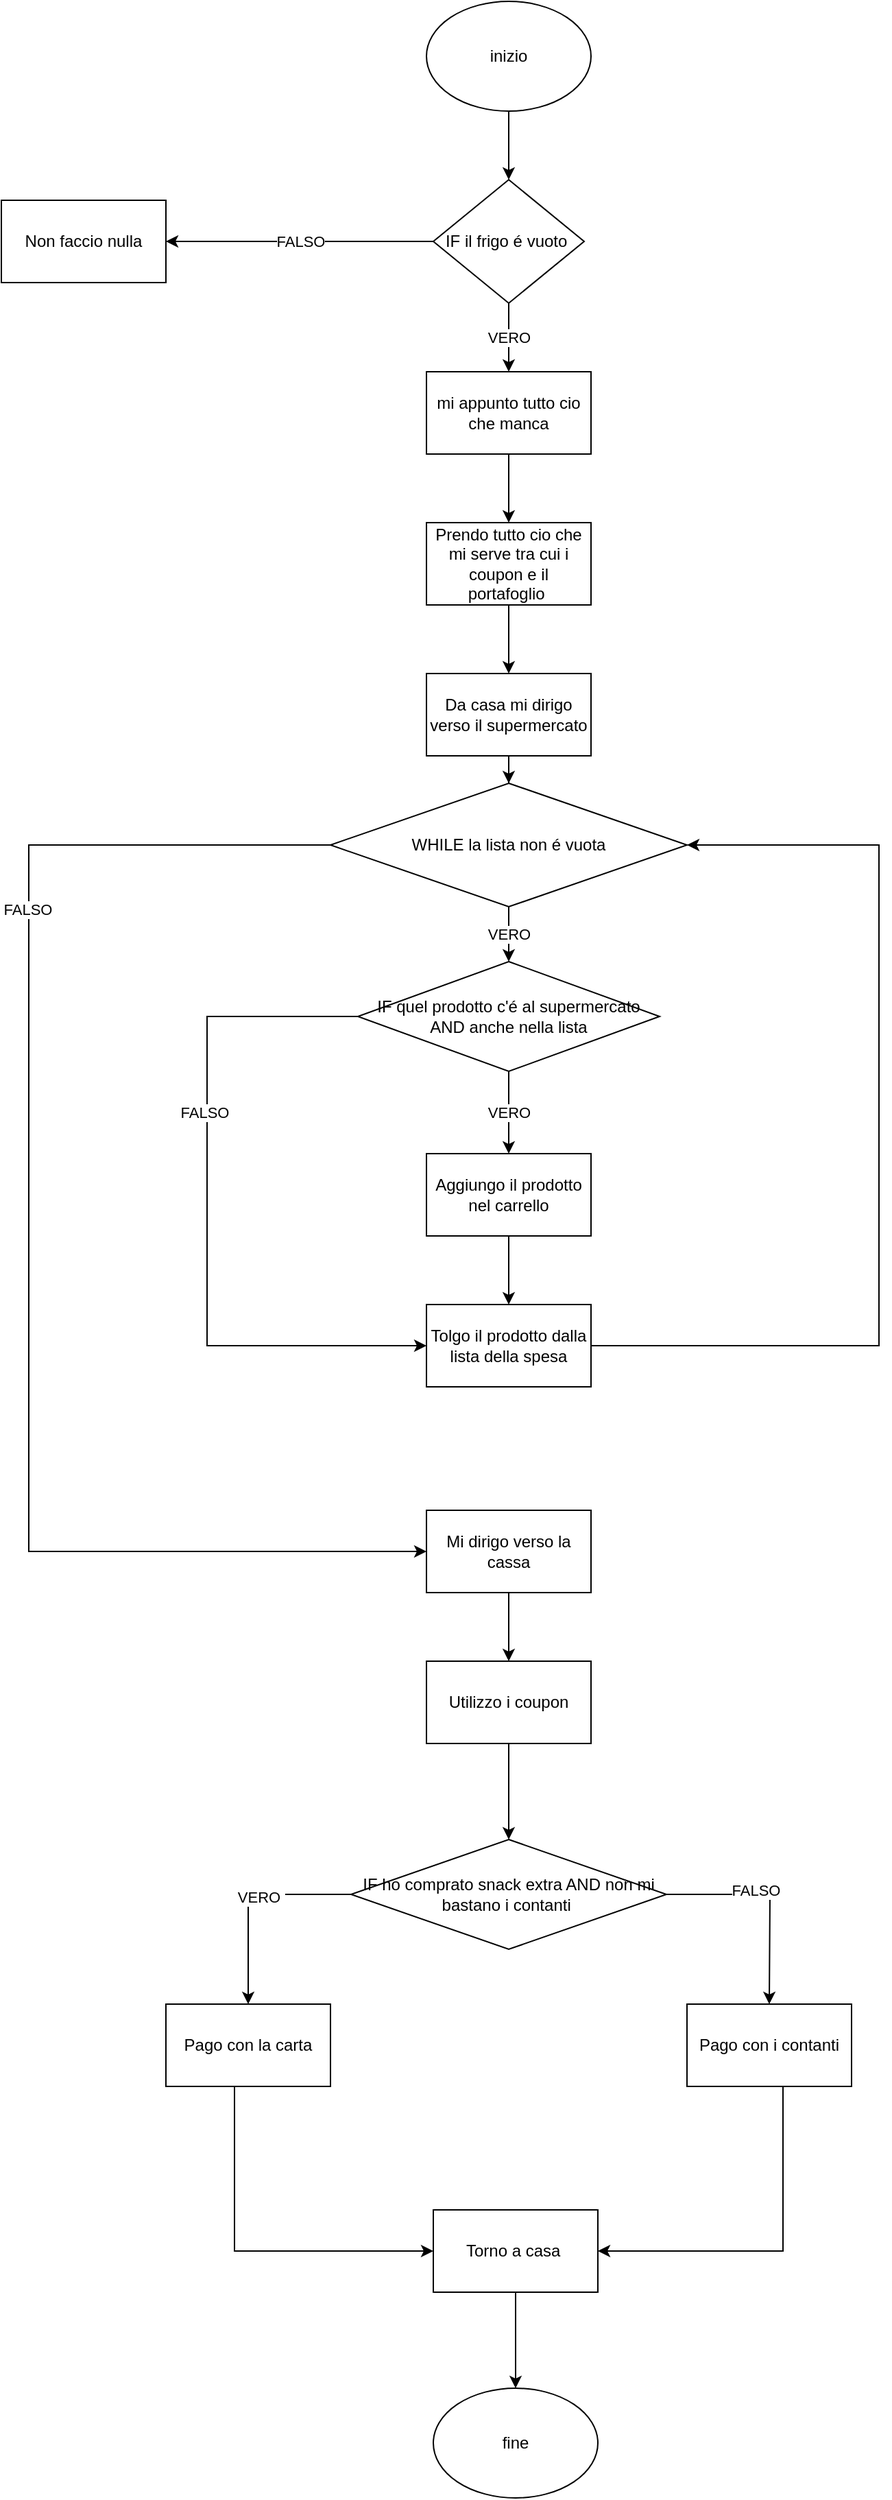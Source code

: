 <mxfile version="20.8.3" type="device"><diagram id="5ijS6WOHCzZmWxSZOlbF" name="Pagina-1"><mxGraphModel dx="1050" dy="573" grid="1" gridSize="10" guides="1" tooltips="1" connect="1" arrows="1" fold="1" page="1" pageScale="1" pageWidth="827" pageHeight="1169" math="0" shadow="0"><root><mxCell id="0"/><mxCell id="1" parent="0"/><mxCell id="QjwoRHl_5yKPBsQZ3vfO-10" style="edgeStyle=orthogonalEdgeStyle;rounded=0;orthogonalLoop=1;jettySize=auto;html=1;entryX=0.5;entryY=0;entryDx=0;entryDy=0;" edge="1" parent="1" source="QjwoRHl_5yKPBsQZ3vfO-1" target="QjwoRHl_5yKPBsQZ3vfO-2"><mxGeometry relative="1" as="geometry"/></mxCell><mxCell id="QjwoRHl_5yKPBsQZ3vfO-1" value="inizio" style="ellipse;whiteSpace=wrap;html=1;" vertex="1" parent="1"><mxGeometry x="340" y="40" width="120" height="80" as="geometry"/></mxCell><mxCell id="QjwoRHl_5yKPBsQZ3vfO-11" value="VERO" style="edgeStyle=orthogonalEdgeStyle;rounded=0;orthogonalLoop=1;jettySize=auto;html=1;entryX=0.5;entryY=0;entryDx=0;entryDy=0;" edge="1" parent="1" source="QjwoRHl_5yKPBsQZ3vfO-2" target="QjwoRHl_5yKPBsQZ3vfO-4"><mxGeometry relative="1" as="geometry"/></mxCell><mxCell id="QjwoRHl_5yKPBsQZ3vfO-13" value="FALSO" style="edgeStyle=orthogonalEdgeStyle;rounded=0;orthogonalLoop=1;jettySize=auto;html=1;entryX=1;entryY=0.5;entryDx=0;entryDy=0;" edge="1" parent="1" source="QjwoRHl_5yKPBsQZ3vfO-2" target="QjwoRHl_5yKPBsQZ3vfO-12"><mxGeometry relative="1" as="geometry"/></mxCell><mxCell id="QjwoRHl_5yKPBsQZ3vfO-2" value="IF il frigo é vuoto&amp;nbsp;" style="rhombus;whiteSpace=wrap;html=1;" vertex="1" parent="1"><mxGeometry x="345" y="170" width="110" height="90" as="geometry"/></mxCell><mxCell id="QjwoRHl_5yKPBsQZ3vfO-17" style="edgeStyle=orthogonalEdgeStyle;rounded=0;orthogonalLoop=1;jettySize=auto;html=1;entryX=0.5;entryY=0;entryDx=0;entryDy=0;" edge="1" parent="1" source="QjwoRHl_5yKPBsQZ3vfO-4" target="QjwoRHl_5yKPBsQZ3vfO-16"><mxGeometry relative="1" as="geometry"/></mxCell><mxCell id="QjwoRHl_5yKPBsQZ3vfO-4" value="mi appunto tutto cio che manca" style="rounded=0;whiteSpace=wrap;html=1;" vertex="1" parent="1"><mxGeometry x="340" y="310" width="120" height="60" as="geometry"/></mxCell><mxCell id="QjwoRHl_5yKPBsQZ3vfO-5" value="fine" style="ellipse;whiteSpace=wrap;html=1;" vertex="1" parent="1"><mxGeometry x="345" y="1780" width="120" height="80" as="geometry"/></mxCell><mxCell id="QjwoRHl_5yKPBsQZ3vfO-12" value="Non faccio nulla" style="rounded=0;whiteSpace=wrap;html=1;" vertex="1" parent="1"><mxGeometry x="30" y="185" width="120" height="60" as="geometry"/></mxCell><mxCell id="QjwoRHl_5yKPBsQZ3vfO-21" style="edgeStyle=orthogonalEdgeStyle;rounded=0;orthogonalLoop=1;jettySize=auto;html=1;entryX=0.5;entryY=0;entryDx=0;entryDy=0;" edge="1" parent="1" source="QjwoRHl_5yKPBsQZ3vfO-14" target="QjwoRHl_5yKPBsQZ3vfO-20"><mxGeometry relative="1" as="geometry"/></mxCell><mxCell id="QjwoRHl_5yKPBsQZ3vfO-14" value="Da casa mi dirigo verso il supermercato" style="rounded=0;whiteSpace=wrap;html=1;" vertex="1" parent="1"><mxGeometry x="340" y="530" width="120" height="60" as="geometry"/></mxCell><mxCell id="QjwoRHl_5yKPBsQZ3vfO-18" style="edgeStyle=orthogonalEdgeStyle;rounded=0;orthogonalLoop=1;jettySize=auto;html=1;entryX=0.5;entryY=0;entryDx=0;entryDy=0;" edge="1" parent="1" source="QjwoRHl_5yKPBsQZ3vfO-16" target="QjwoRHl_5yKPBsQZ3vfO-14"><mxGeometry relative="1" as="geometry"/></mxCell><mxCell id="QjwoRHl_5yKPBsQZ3vfO-16" value="Prendo tutto cio che mi serve tra cui i coupon e il portafoglio&amp;nbsp;" style="rounded=0;whiteSpace=wrap;html=1;" vertex="1" parent="1"><mxGeometry x="340" y="420" width="120" height="60" as="geometry"/></mxCell><mxCell id="QjwoRHl_5yKPBsQZ3vfO-26" style="edgeStyle=orthogonalEdgeStyle;rounded=0;orthogonalLoop=1;jettySize=auto;html=1;entryX=0.5;entryY=0;entryDx=0;entryDy=0;" edge="1" parent="1" source="QjwoRHl_5yKPBsQZ3vfO-19" target="QjwoRHl_5yKPBsQZ3vfO-25"><mxGeometry relative="1" as="geometry"/></mxCell><mxCell id="QjwoRHl_5yKPBsQZ3vfO-19" value="Aggiungo il prodotto nel carrello" style="rounded=0;whiteSpace=wrap;html=1;" vertex="1" parent="1"><mxGeometry x="340" y="880" width="120" height="60" as="geometry"/></mxCell><mxCell id="QjwoRHl_5yKPBsQZ3vfO-23" value="VERO" style="edgeStyle=orthogonalEdgeStyle;rounded=0;orthogonalLoop=1;jettySize=auto;html=1;" edge="1" parent="1" source="QjwoRHl_5yKPBsQZ3vfO-20" target="QjwoRHl_5yKPBsQZ3vfO-22"><mxGeometry relative="1" as="geometry"/></mxCell><mxCell id="QjwoRHl_5yKPBsQZ3vfO-31" style="edgeStyle=orthogonalEdgeStyle;rounded=0;orthogonalLoop=1;jettySize=auto;html=1;entryX=0;entryY=0.5;entryDx=0;entryDy=0;" edge="1" parent="1" source="QjwoRHl_5yKPBsQZ3vfO-20" target="QjwoRHl_5yKPBsQZ3vfO-30"><mxGeometry relative="1" as="geometry"><mxPoint x="60" y="1170" as="targetPoint"/><Array as="points"><mxPoint x="50" y="655"/><mxPoint x="50" y="1170"/></Array></mxGeometry></mxCell><mxCell id="QjwoRHl_5yKPBsQZ3vfO-32" value="FALSO" style="edgeLabel;html=1;align=center;verticalAlign=middle;resizable=0;points=[];" vertex="1" connectable="0" parent="QjwoRHl_5yKPBsQZ3vfO-31"><mxGeometry x="-0.479" y="-1" relative="1" as="geometry"><mxPoint as="offset"/></mxGeometry></mxCell><mxCell id="QjwoRHl_5yKPBsQZ3vfO-20" value="WHILE la lista non é vuota" style="rhombus;whiteSpace=wrap;html=1;" vertex="1" parent="1"><mxGeometry x="270" y="610" width="260" height="90" as="geometry"/></mxCell><mxCell id="QjwoRHl_5yKPBsQZ3vfO-24" value="VERO" style="edgeStyle=orthogonalEdgeStyle;rounded=0;orthogonalLoop=1;jettySize=auto;html=1;entryX=0.5;entryY=0;entryDx=0;entryDy=0;" edge="1" parent="1" source="QjwoRHl_5yKPBsQZ3vfO-22" target="QjwoRHl_5yKPBsQZ3vfO-19"><mxGeometry relative="1" as="geometry"/></mxCell><mxCell id="QjwoRHl_5yKPBsQZ3vfO-27" style="edgeStyle=orthogonalEdgeStyle;rounded=0;orthogonalLoop=1;jettySize=auto;html=1;entryX=0;entryY=0.5;entryDx=0;entryDy=0;" edge="1" parent="1" source="QjwoRHl_5yKPBsQZ3vfO-22" target="QjwoRHl_5yKPBsQZ3vfO-25"><mxGeometry relative="1" as="geometry"><mxPoint x="140" y="780" as="targetPoint"/><Array as="points"><mxPoint x="180" y="780"/><mxPoint x="180" y="1020"/></Array></mxGeometry></mxCell><mxCell id="QjwoRHl_5yKPBsQZ3vfO-28" value="FALSO" style="edgeLabel;html=1;align=center;verticalAlign=middle;resizable=0;points=[];" vertex="1" connectable="0" parent="QjwoRHl_5yKPBsQZ3vfO-27"><mxGeometry x="-0.294" y="-2" relative="1" as="geometry"><mxPoint as="offset"/></mxGeometry></mxCell><mxCell id="QjwoRHl_5yKPBsQZ3vfO-22" value="IF quel prodotto c'é al supermercato AND anche nella lista" style="rhombus;whiteSpace=wrap;html=1;" vertex="1" parent="1"><mxGeometry x="290" y="740" width="220" height="80" as="geometry"/></mxCell><mxCell id="QjwoRHl_5yKPBsQZ3vfO-29" style="edgeStyle=orthogonalEdgeStyle;rounded=0;orthogonalLoop=1;jettySize=auto;html=1;entryX=1;entryY=0.5;entryDx=0;entryDy=0;" edge="1" parent="1" source="QjwoRHl_5yKPBsQZ3vfO-25" target="QjwoRHl_5yKPBsQZ3vfO-20"><mxGeometry relative="1" as="geometry"><mxPoint x="660" y="640" as="targetPoint"/><Array as="points"><mxPoint x="670" y="1020"/><mxPoint x="670" y="655"/></Array></mxGeometry></mxCell><mxCell id="QjwoRHl_5yKPBsQZ3vfO-25" value="Tolgo il prodotto dalla lista della spesa" style="rounded=0;whiteSpace=wrap;html=1;" vertex="1" parent="1"><mxGeometry x="340" y="990" width="120" height="60" as="geometry"/></mxCell><mxCell id="QjwoRHl_5yKPBsQZ3vfO-36" style="edgeStyle=orthogonalEdgeStyle;rounded=0;orthogonalLoop=1;jettySize=auto;html=1;entryX=0.5;entryY=0;entryDx=0;entryDy=0;" edge="1" parent="1" source="QjwoRHl_5yKPBsQZ3vfO-30" target="QjwoRHl_5yKPBsQZ3vfO-35"><mxGeometry relative="1" as="geometry"/></mxCell><mxCell id="QjwoRHl_5yKPBsQZ3vfO-30" value="Mi dirigo verso la cassa" style="rounded=0;whiteSpace=wrap;html=1;" vertex="1" parent="1"><mxGeometry x="340" y="1140" width="120" height="60" as="geometry"/></mxCell><mxCell id="QjwoRHl_5yKPBsQZ3vfO-41" style="edgeStyle=orthogonalEdgeStyle;rounded=0;orthogonalLoop=1;jettySize=auto;html=1;" edge="1" parent="1" source="QjwoRHl_5yKPBsQZ3vfO-33"><mxGeometry relative="1" as="geometry"><mxPoint x="590" y="1500" as="targetPoint"/></mxGeometry></mxCell><mxCell id="QjwoRHl_5yKPBsQZ3vfO-50" value="FALSO" style="edgeLabel;html=1;align=center;verticalAlign=middle;resizable=0;points=[];" vertex="1" connectable="0" parent="QjwoRHl_5yKPBsQZ3vfO-41"><mxGeometry x="-0.172" y="3" relative="1" as="geometry"><mxPoint as="offset"/></mxGeometry></mxCell><mxCell id="QjwoRHl_5yKPBsQZ3vfO-42" style="edgeStyle=orthogonalEdgeStyle;rounded=0;orthogonalLoop=1;jettySize=auto;html=1;entryX=0.5;entryY=0;entryDx=0;entryDy=0;" edge="1" parent="1" source="QjwoRHl_5yKPBsQZ3vfO-33" target="QjwoRHl_5yKPBsQZ3vfO-40"><mxGeometry relative="1" as="geometry"><mxPoint x="210" y="1420" as="targetPoint"/><Array as="points"><mxPoint x="210" y="1420"/></Array></mxGeometry></mxCell><mxCell id="QjwoRHl_5yKPBsQZ3vfO-47" value="VERO&amp;nbsp;" style="edgeLabel;html=1;align=center;verticalAlign=middle;resizable=0;points=[];" vertex="1" connectable="0" parent="QjwoRHl_5yKPBsQZ3vfO-42"><mxGeometry x="-0.151" y="2" relative="1" as="geometry"><mxPoint as="offset"/></mxGeometry></mxCell><mxCell id="QjwoRHl_5yKPBsQZ3vfO-33" value="IF ho comprato snack extra AND non mi bastano i contanti&amp;nbsp;" style="rhombus;whiteSpace=wrap;html=1;" vertex="1" parent="1"><mxGeometry x="285" y="1380" width="230" height="80" as="geometry"/></mxCell><mxCell id="QjwoRHl_5yKPBsQZ3vfO-37" style="edgeStyle=orthogonalEdgeStyle;rounded=0;orthogonalLoop=1;jettySize=auto;html=1;entryX=0.5;entryY=0;entryDx=0;entryDy=0;" edge="1" parent="1" source="QjwoRHl_5yKPBsQZ3vfO-35" target="QjwoRHl_5yKPBsQZ3vfO-33"><mxGeometry relative="1" as="geometry"/></mxCell><mxCell id="QjwoRHl_5yKPBsQZ3vfO-35" value="Utilizzo i coupon" style="rounded=0;whiteSpace=wrap;html=1;" vertex="1" parent="1"><mxGeometry x="340" y="1250" width="120" height="60" as="geometry"/></mxCell><mxCell id="QjwoRHl_5yKPBsQZ3vfO-44" style="edgeStyle=orthogonalEdgeStyle;rounded=0;orthogonalLoop=1;jettySize=auto;html=1;" edge="1" parent="1" source="QjwoRHl_5yKPBsQZ3vfO-38" target="QjwoRHl_5yKPBsQZ3vfO-45"><mxGeometry relative="1" as="geometry"><mxPoint x="590" y="1680" as="targetPoint"/><Array as="points"><mxPoint x="600" y="1680"/></Array></mxGeometry></mxCell><mxCell id="QjwoRHl_5yKPBsQZ3vfO-38" value="Pago con i contanti" style="rounded=0;whiteSpace=wrap;html=1;" vertex="1" parent="1"><mxGeometry x="530" y="1500" width="120" height="60" as="geometry"/></mxCell><mxCell id="QjwoRHl_5yKPBsQZ3vfO-43" style="edgeStyle=orthogonalEdgeStyle;rounded=0;orthogonalLoop=1;jettySize=auto;html=1;entryX=0;entryY=0.5;entryDx=0;entryDy=0;" edge="1" parent="1" source="QjwoRHl_5yKPBsQZ3vfO-40" target="QjwoRHl_5yKPBsQZ3vfO-45"><mxGeometry relative="1" as="geometry"><mxPoint x="210" y="1670" as="targetPoint"/><Array as="points"><mxPoint x="200" y="1680"/></Array></mxGeometry></mxCell><mxCell id="QjwoRHl_5yKPBsQZ3vfO-40" value="Pago con la carta" style="rounded=0;whiteSpace=wrap;html=1;" vertex="1" parent="1"><mxGeometry x="150" y="1500" width="120" height="60" as="geometry"/></mxCell><mxCell id="QjwoRHl_5yKPBsQZ3vfO-46" style="edgeStyle=orthogonalEdgeStyle;rounded=0;orthogonalLoop=1;jettySize=auto;html=1;entryX=0.5;entryY=0;entryDx=0;entryDy=0;" edge="1" parent="1" source="QjwoRHl_5yKPBsQZ3vfO-45" target="QjwoRHl_5yKPBsQZ3vfO-5"><mxGeometry relative="1" as="geometry"/></mxCell><mxCell id="QjwoRHl_5yKPBsQZ3vfO-45" value="Torno a casa&amp;nbsp;" style="rounded=0;whiteSpace=wrap;html=1;" vertex="1" parent="1"><mxGeometry x="345" y="1650" width="120" height="60" as="geometry"/></mxCell></root></mxGraphModel></diagram></mxfile>